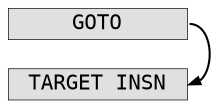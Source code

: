 digraph G {
  nodesep="0.2";
  rankdir=LR;
  node [shape="rect", penwidth="0.33", style="filled", fillcolor="#E0E0E0", margin="0,0.03", height="0.2", width="1.2", fontsize="10", fontname="Courier"];
  edge [arrowsize="0.5"];
  
  {
    ordering="in";
    rank = same;
    i1 -> i2 [headport="e", tailport="e"];
      
    i1 [label="GOTO"]
    i2 [label="TARGET INSN"]
  }
  
}
